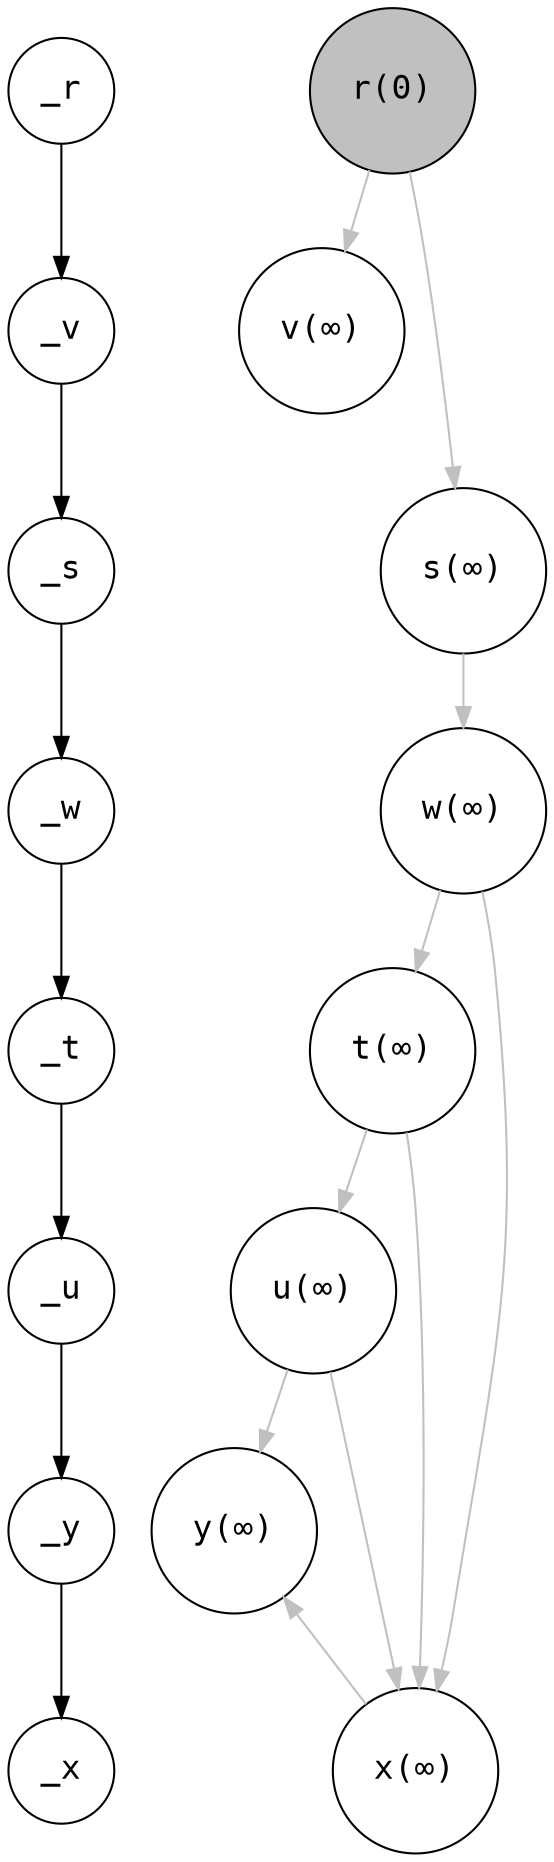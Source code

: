 digraph MyGraph {
  node [shape=circle fontname="Inconsolata" fontsize="16"];
  {
    _r -> _v -> _s -> _w -> _t -> _u -> _y -> _x;
  }
  
  {
    rank=same;
    _r; r;
  }
  
  {
    rank=same;
    _v; v;
  }
  
  {
    rank=same;
    _s; s;
  }
  
  {
    rank=same;
    _w; w;
  }
  
  {
    rank=same;
    _t; t;
  }
  
  {
    rank=same;
    _u; u;
  }
  
  {
    rank=same;
    _y; y;
  }
  
  {
    rank=same;
    _x; x;
  }
  
  {
      edge [len="1.5"];
      r [style=filled fontcolor="black" fillcolor=gray label="r(0)"];
      s [style=filled fontcolor="black" fillcolor=white label="s(∞)"];
      t [style=filled fontcolor="black" fillcolor=white label="t(∞)"];
      u [style=filled fontcolor="black" fillcolor=white label="u(∞)"];
      v [style=filled fontcolor="black" fillcolor=white label="v(∞)"];
      w [style=filled fontcolor="black" fillcolor=white label="w(∞)"];
      x [style=filled fontcolor="black" fillcolor=white label="x(∞)"];
      y [style=filled fontcolor="black" fillcolor=white label="y(∞)"];
      r -> s [color="gray"];
      r -> v [color="gray"];
      s -> w [color="gray"];
      w -> t [color="gray"];
      w -> x [color="gray"];
      t -> u [color="gray"];
      t -> x [color="gray"];
      x -> y [color="gray"];
      u -> y [color="gray"];
      u -> x [color="gray"];
  }
}